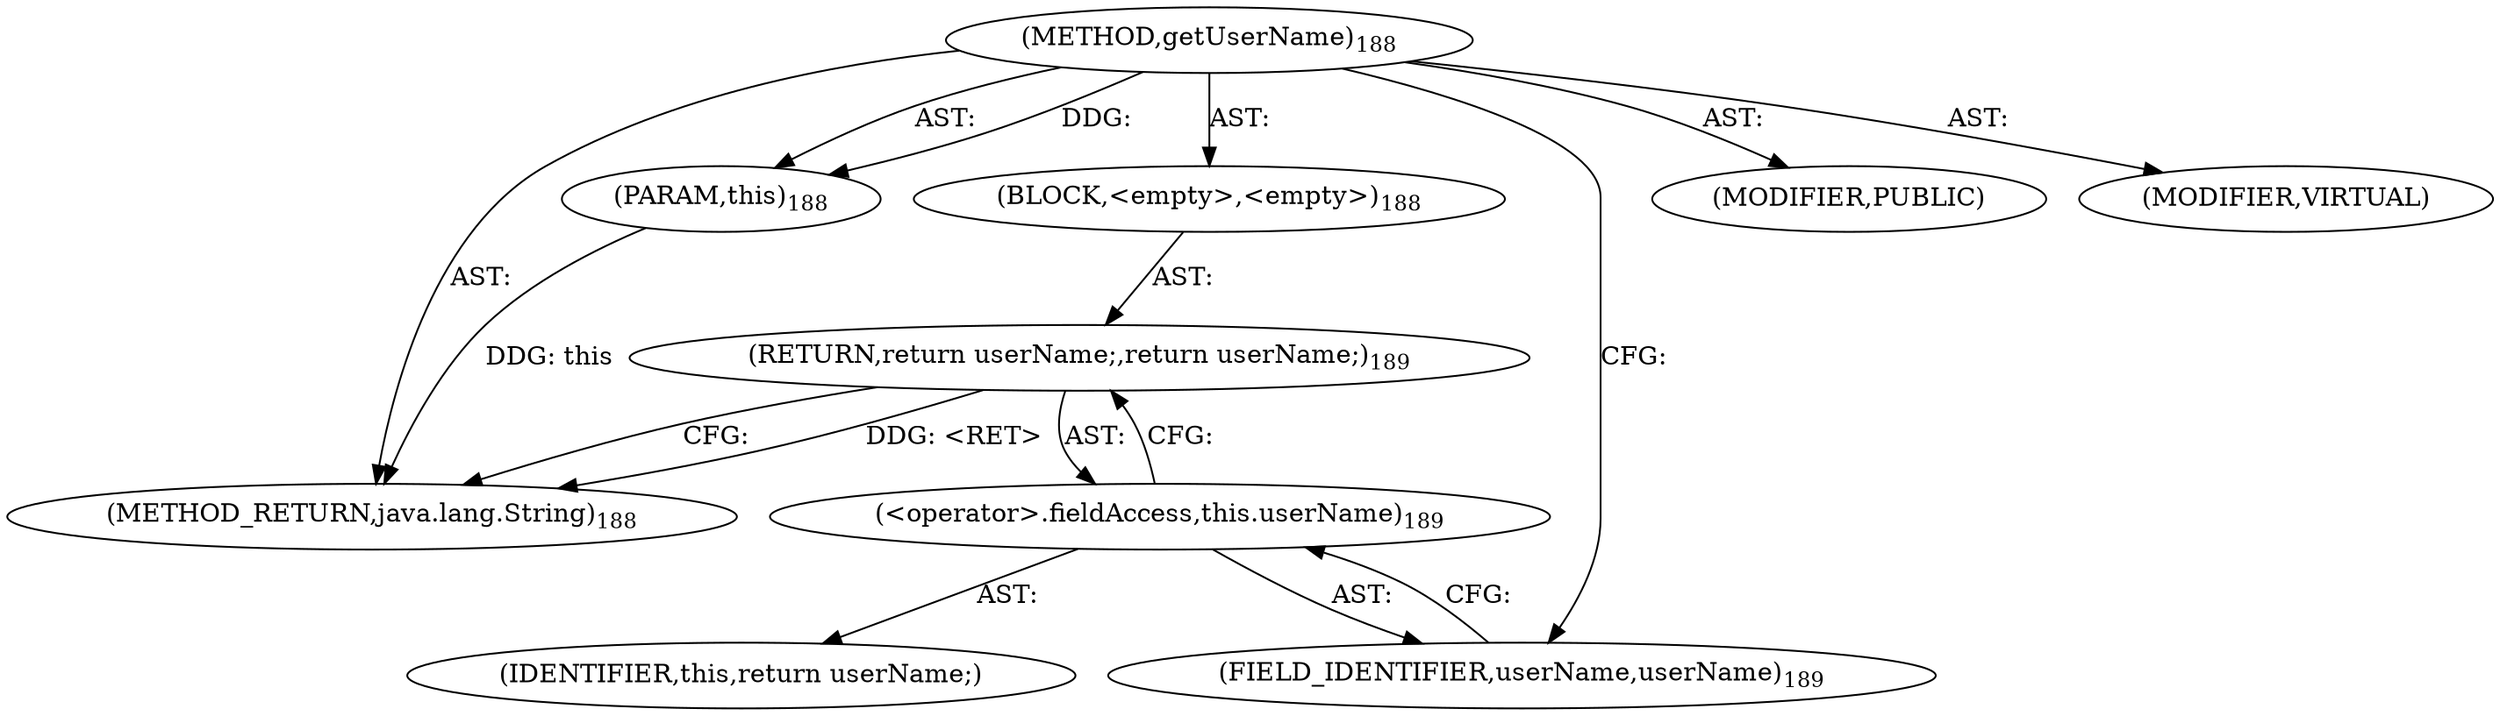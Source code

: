 digraph "getUserName" {  
"111669149704" [label = <(METHOD,getUserName)<SUB>188</SUB>> ]
"115964117005" [label = <(PARAM,this)<SUB>188</SUB>> ]
"25769803791" [label = <(BLOCK,&lt;empty&gt;,&lt;empty&gt;)<SUB>188</SUB>> ]
"146028888067" [label = <(RETURN,return userName;,return userName;)<SUB>189</SUB>> ]
"30064771112" [label = <(&lt;operator&gt;.fieldAccess,this.userName)<SUB>189</SUB>> ]
"68719476763" [label = <(IDENTIFIER,this,return userName;)> ]
"55834574860" [label = <(FIELD_IDENTIFIER,userName,userName)<SUB>189</SUB>> ]
"133143986199" [label = <(MODIFIER,PUBLIC)> ]
"133143986200" [label = <(MODIFIER,VIRTUAL)> ]
"128849018888" [label = <(METHOD_RETURN,java.lang.String)<SUB>188</SUB>> ]
  "111669149704" -> "115964117005"  [ label = "AST: "] 
  "111669149704" -> "25769803791"  [ label = "AST: "] 
  "111669149704" -> "133143986199"  [ label = "AST: "] 
  "111669149704" -> "133143986200"  [ label = "AST: "] 
  "111669149704" -> "128849018888"  [ label = "AST: "] 
  "25769803791" -> "146028888067"  [ label = "AST: "] 
  "146028888067" -> "30064771112"  [ label = "AST: "] 
  "30064771112" -> "68719476763"  [ label = "AST: "] 
  "30064771112" -> "55834574860"  [ label = "AST: "] 
  "146028888067" -> "128849018888"  [ label = "CFG: "] 
  "30064771112" -> "146028888067"  [ label = "CFG: "] 
  "55834574860" -> "30064771112"  [ label = "CFG: "] 
  "111669149704" -> "55834574860"  [ label = "CFG: "] 
  "146028888067" -> "128849018888"  [ label = "DDG: &lt;RET&gt;"] 
  "115964117005" -> "128849018888"  [ label = "DDG: this"] 
  "111669149704" -> "115964117005"  [ label = "DDG: "] 
}
